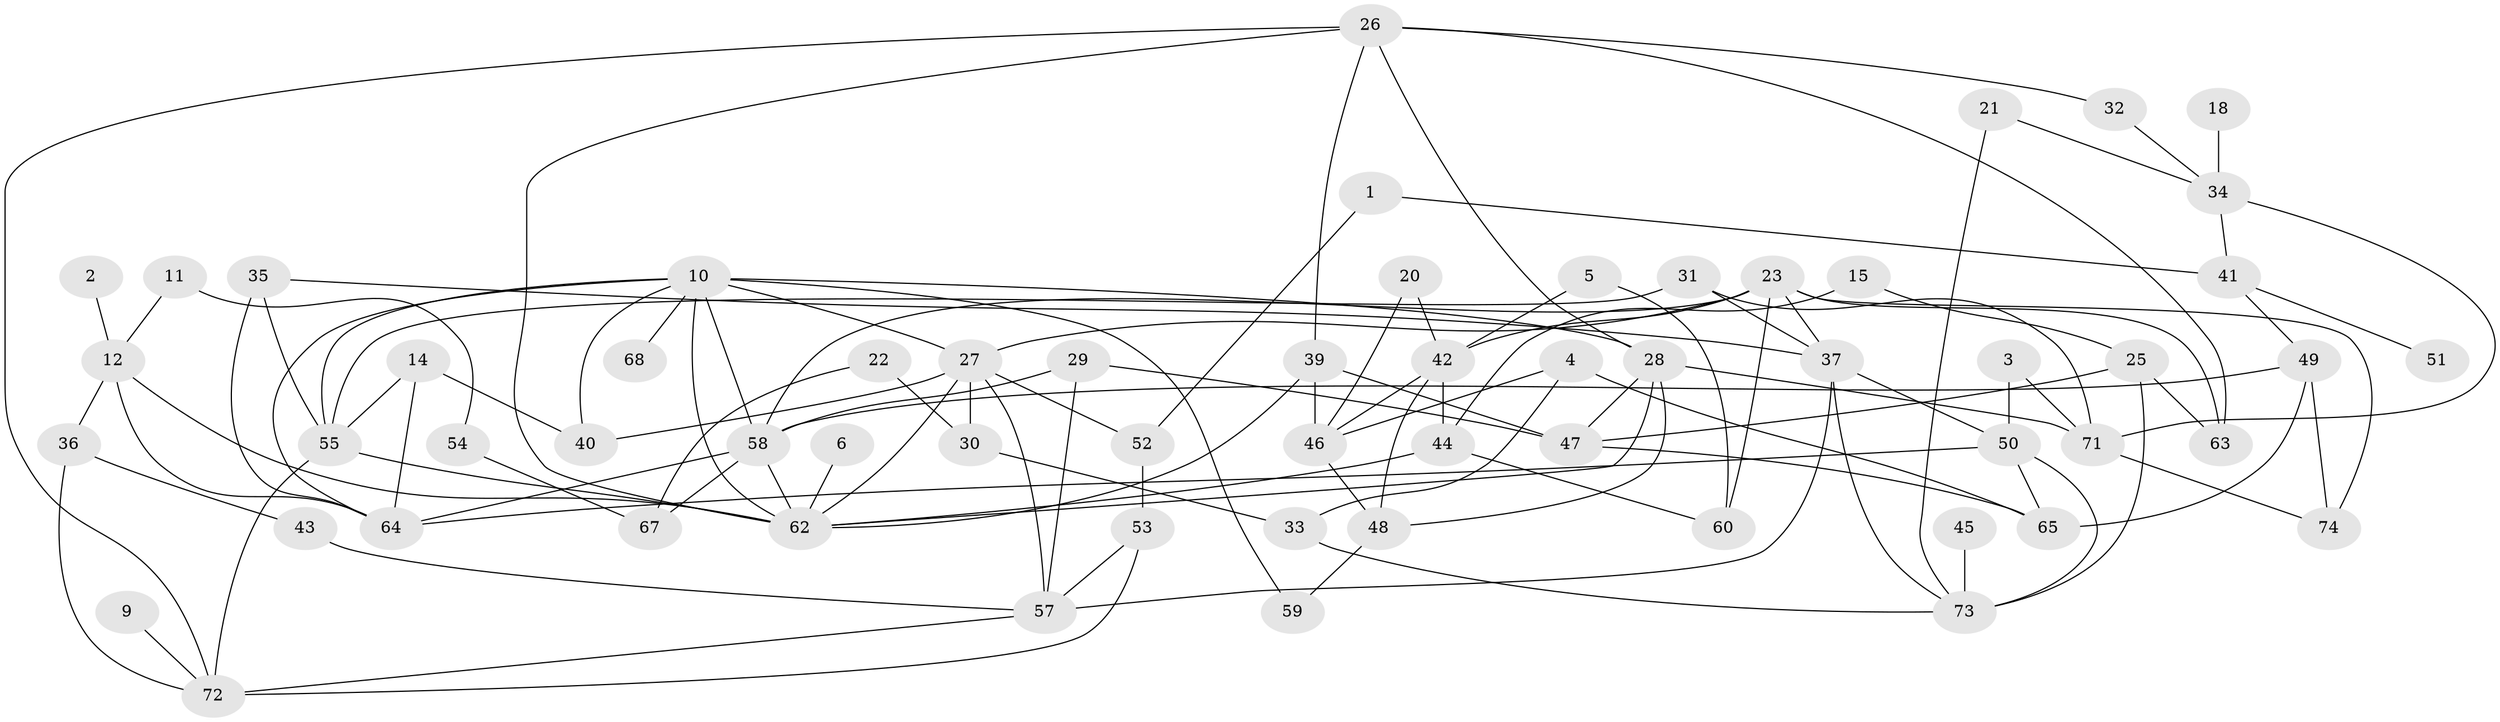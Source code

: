 // original degree distribution, {2: 0.28378378378378377, 4: 0.16216216216216217, 1: 0.16216216216216217, 3: 0.20270270270270271, 6: 0.006756756756756757, 5: 0.10810810810810811, 0: 0.07432432432432433}
// Generated by graph-tools (version 1.1) at 2025/49/03/09/25 03:49:14]
// undirected, 61 vertices, 114 edges
graph export_dot {
graph [start="1"]
  node [color=gray90,style=filled];
  1;
  2;
  3;
  4;
  5;
  6;
  9;
  10;
  11;
  12;
  14;
  15;
  18;
  20;
  21;
  22;
  23;
  25;
  26;
  27;
  28;
  29;
  30;
  31;
  32;
  33;
  34;
  35;
  36;
  37;
  39;
  40;
  41;
  42;
  43;
  44;
  45;
  46;
  47;
  48;
  49;
  50;
  51;
  52;
  53;
  54;
  55;
  57;
  58;
  59;
  60;
  62;
  63;
  64;
  65;
  67;
  68;
  71;
  72;
  73;
  74;
  1 -- 41 [weight=1.0];
  1 -- 52 [weight=1.0];
  2 -- 12 [weight=1.0];
  3 -- 50 [weight=1.0];
  3 -- 71 [weight=1.0];
  4 -- 33 [weight=1.0];
  4 -- 46 [weight=1.0];
  4 -- 65 [weight=1.0];
  5 -- 42 [weight=1.0];
  5 -- 60 [weight=1.0];
  6 -- 62 [weight=1.0];
  9 -- 72 [weight=1.0];
  10 -- 27 [weight=1.0];
  10 -- 28 [weight=1.0];
  10 -- 40 [weight=1.0];
  10 -- 55 [weight=1.0];
  10 -- 58 [weight=1.0];
  10 -- 59 [weight=1.0];
  10 -- 62 [weight=1.0];
  10 -- 64 [weight=1.0];
  10 -- 68 [weight=1.0];
  11 -- 12 [weight=1.0];
  11 -- 54 [weight=1.0];
  12 -- 36 [weight=1.0];
  12 -- 62 [weight=1.0];
  12 -- 64 [weight=1.0];
  14 -- 40 [weight=1.0];
  14 -- 55 [weight=1.0];
  14 -- 64 [weight=1.0];
  15 -- 25 [weight=1.0];
  15 -- 44 [weight=1.0];
  18 -- 34 [weight=1.0];
  20 -- 42 [weight=1.0];
  20 -- 46 [weight=1.0];
  21 -- 34 [weight=1.0];
  21 -- 73 [weight=1.0];
  22 -- 30 [weight=1.0];
  22 -- 67 [weight=1.0];
  23 -- 27 [weight=1.0];
  23 -- 37 [weight=1.0];
  23 -- 42 [weight=1.0];
  23 -- 58 [weight=1.0];
  23 -- 60 [weight=1.0];
  23 -- 63 [weight=1.0];
  23 -- 74 [weight=1.0];
  25 -- 47 [weight=1.0];
  25 -- 63 [weight=1.0];
  25 -- 73 [weight=2.0];
  26 -- 28 [weight=1.0];
  26 -- 32 [weight=1.0];
  26 -- 39 [weight=1.0];
  26 -- 62 [weight=1.0];
  26 -- 63 [weight=1.0];
  26 -- 72 [weight=1.0];
  27 -- 30 [weight=1.0];
  27 -- 40 [weight=1.0];
  27 -- 52 [weight=1.0];
  27 -- 57 [weight=1.0];
  27 -- 62 [weight=1.0];
  28 -- 47 [weight=1.0];
  28 -- 48 [weight=1.0];
  28 -- 62 [weight=1.0];
  28 -- 71 [weight=1.0];
  29 -- 47 [weight=1.0];
  29 -- 57 [weight=1.0];
  29 -- 58 [weight=1.0];
  30 -- 33 [weight=1.0];
  31 -- 37 [weight=1.0];
  31 -- 55 [weight=1.0];
  31 -- 71 [weight=1.0];
  32 -- 34 [weight=1.0];
  33 -- 73 [weight=1.0];
  34 -- 41 [weight=1.0];
  34 -- 71 [weight=1.0];
  35 -- 37 [weight=1.0];
  35 -- 55 [weight=1.0];
  35 -- 64 [weight=1.0];
  36 -- 43 [weight=1.0];
  36 -- 72 [weight=1.0];
  37 -- 50 [weight=1.0];
  37 -- 57 [weight=1.0];
  37 -- 73 [weight=1.0];
  39 -- 46 [weight=1.0];
  39 -- 47 [weight=1.0];
  39 -- 62 [weight=1.0];
  41 -- 49 [weight=1.0];
  41 -- 51 [weight=1.0];
  42 -- 44 [weight=1.0];
  42 -- 46 [weight=1.0];
  42 -- 48 [weight=1.0];
  43 -- 57 [weight=1.0];
  44 -- 60 [weight=1.0];
  44 -- 62 [weight=1.0];
  45 -- 73 [weight=1.0];
  46 -- 48 [weight=1.0];
  47 -- 65 [weight=1.0];
  48 -- 59 [weight=1.0];
  49 -- 58 [weight=1.0];
  49 -- 65 [weight=1.0];
  49 -- 74 [weight=1.0];
  50 -- 64 [weight=1.0];
  50 -- 65 [weight=1.0];
  50 -- 73 [weight=1.0];
  52 -- 53 [weight=2.0];
  53 -- 57 [weight=1.0];
  53 -- 72 [weight=1.0];
  54 -- 67 [weight=1.0];
  55 -- 62 [weight=1.0];
  55 -- 72 [weight=1.0];
  57 -- 72 [weight=1.0];
  58 -- 62 [weight=1.0];
  58 -- 64 [weight=1.0];
  58 -- 67 [weight=1.0];
  71 -- 74 [weight=1.0];
}
